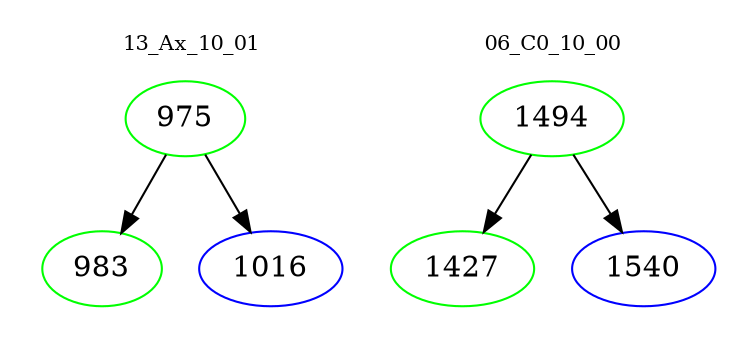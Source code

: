 digraph{
subgraph cluster_0 {
color = white
label = "13_Ax_10_01";
fontsize=10;
T0_975 [label="975", color="green"]
T0_975 -> T0_983 [color="black"]
T0_983 [label="983", color="green"]
T0_975 -> T0_1016 [color="black"]
T0_1016 [label="1016", color="blue"]
}
subgraph cluster_1 {
color = white
label = "06_C0_10_00";
fontsize=10;
T1_1494 [label="1494", color="green"]
T1_1494 -> T1_1427 [color="black"]
T1_1427 [label="1427", color="green"]
T1_1494 -> T1_1540 [color="black"]
T1_1540 [label="1540", color="blue"]
}
}
